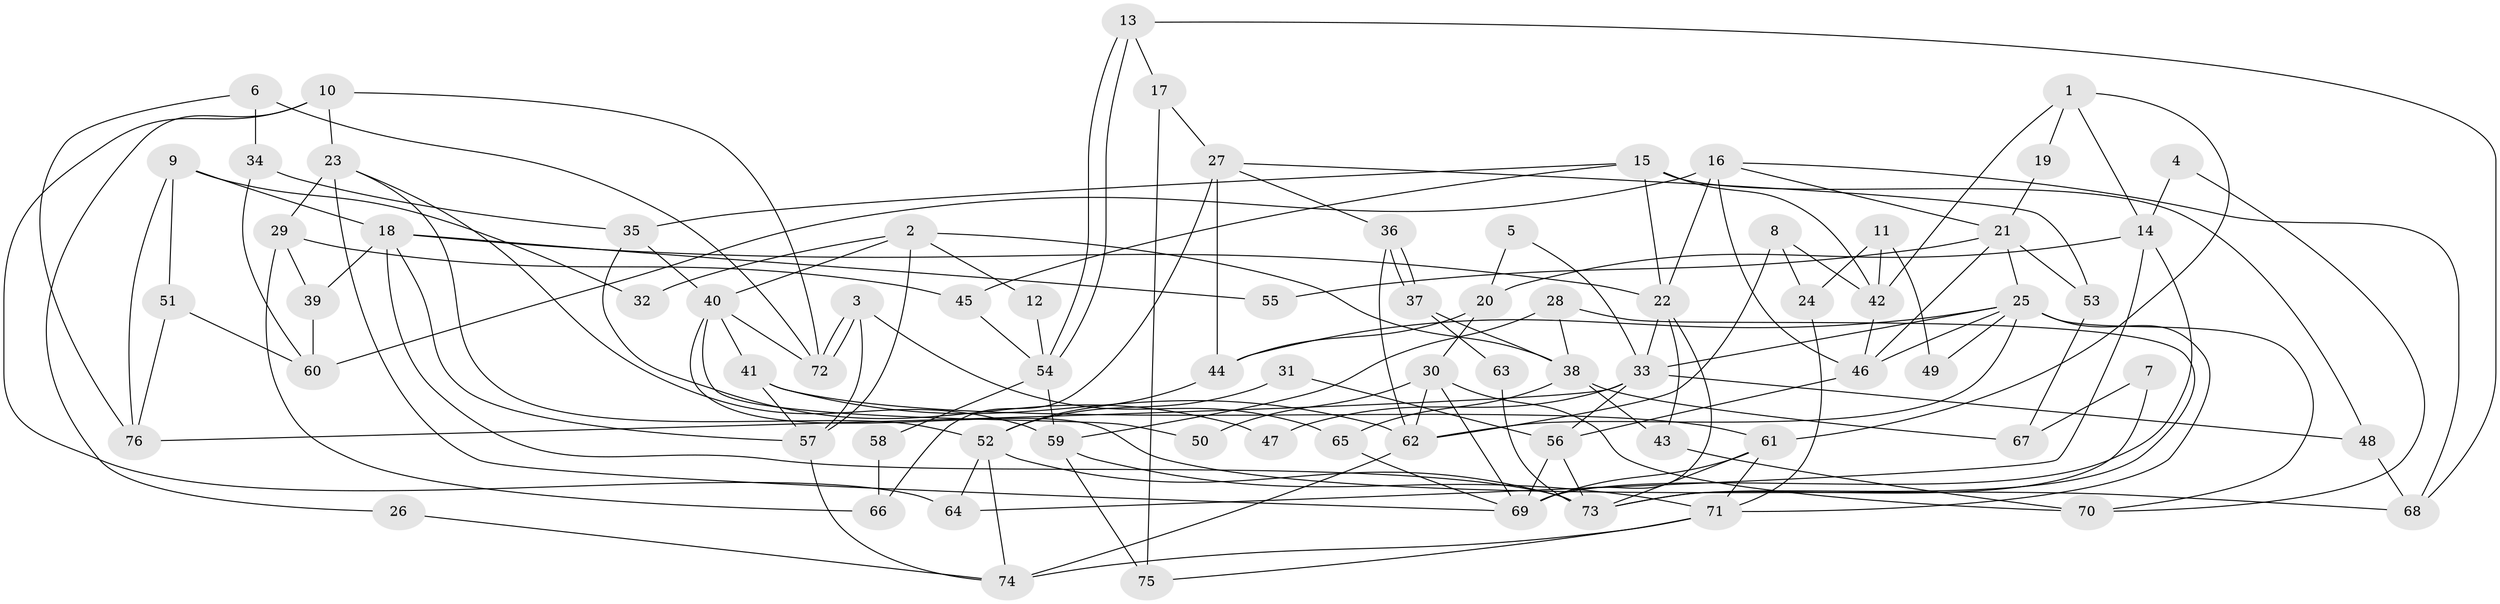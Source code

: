 // Generated by graph-tools (version 1.1) at 2025/15/03/09/25 04:15:04]
// undirected, 76 vertices, 152 edges
graph export_dot {
graph [start="1"]
  node [color=gray90,style=filled];
  1;
  2;
  3;
  4;
  5;
  6;
  7;
  8;
  9;
  10;
  11;
  12;
  13;
  14;
  15;
  16;
  17;
  18;
  19;
  20;
  21;
  22;
  23;
  24;
  25;
  26;
  27;
  28;
  29;
  30;
  31;
  32;
  33;
  34;
  35;
  36;
  37;
  38;
  39;
  40;
  41;
  42;
  43;
  44;
  45;
  46;
  47;
  48;
  49;
  50;
  51;
  52;
  53;
  54;
  55;
  56;
  57;
  58;
  59;
  60;
  61;
  62;
  63;
  64;
  65;
  66;
  67;
  68;
  69;
  70;
  71;
  72;
  73;
  74;
  75;
  76;
  1 -- 14;
  1 -- 42;
  1 -- 19;
  1 -- 61;
  2 -- 40;
  2 -- 57;
  2 -- 12;
  2 -- 32;
  2 -- 38;
  3 -- 65;
  3 -- 72;
  3 -- 72;
  3 -- 57;
  4 -- 14;
  4 -- 70;
  5 -- 20;
  5 -- 33;
  6 -- 34;
  6 -- 76;
  6 -- 72;
  7 -- 67;
  7 -- 73;
  8 -- 42;
  8 -- 62;
  8 -- 24;
  9 -- 76;
  9 -- 18;
  9 -- 32;
  9 -- 51;
  10 -- 23;
  10 -- 72;
  10 -- 26;
  10 -- 64;
  11 -- 42;
  11 -- 24;
  11 -- 49;
  12 -- 54;
  13 -- 54;
  13 -- 54;
  13 -- 68;
  13 -- 17;
  14 -- 64;
  14 -- 69;
  14 -- 20;
  15 -- 22;
  15 -- 48;
  15 -- 35;
  15 -- 42;
  15 -- 45;
  16 -- 21;
  16 -- 46;
  16 -- 22;
  16 -- 60;
  16 -- 68;
  17 -- 27;
  17 -- 75;
  18 -- 57;
  18 -- 22;
  18 -- 39;
  18 -- 55;
  18 -- 73;
  19 -- 21;
  20 -- 44;
  20 -- 30;
  21 -- 46;
  21 -- 25;
  21 -- 53;
  21 -- 55;
  22 -- 69;
  22 -- 33;
  22 -- 43;
  23 -- 59;
  23 -- 69;
  23 -- 29;
  23 -- 52;
  24 -- 71;
  25 -- 70;
  25 -- 62;
  25 -- 33;
  25 -- 44;
  25 -- 46;
  25 -- 49;
  25 -- 71;
  26 -- 74;
  27 -- 44;
  27 -- 36;
  27 -- 53;
  27 -- 66;
  28 -- 73;
  28 -- 59;
  28 -- 38;
  29 -- 45;
  29 -- 39;
  29 -- 66;
  30 -- 69;
  30 -- 50;
  30 -- 62;
  30 -- 70;
  31 -- 52;
  31 -- 56;
  33 -- 47;
  33 -- 48;
  33 -- 56;
  33 -- 76;
  34 -- 60;
  34 -- 35;
  35 -- 40;
  35 -- 47;
  36 -- 62;
  36 -- 37;
  36 -- 37;
  37 -- 38;
  37 -- 63;
  38 -- 43;
  38 -- 65;
  38 -- 67;
  39 -- 60;
  40 -- 72;
  40 -- 41;
  40 -- 50;
  40 -- 68;
  41 -- 57;
  41 -- 61;
  41 -- 62;
  42 -- 46;
  43 -- 70;
  44 -- 52;
  45 -- 54;
  46 -- 56;
  48 -- 68;
  51 -- 60;
  51 -- 76;
  52 -- 73;
  52 -- 64;
  52 -- 74;
  53 -- 67;
  54 -- 59;
  54 -- 58;
  56 -- 73;
  56 -- 69;
  57 -- 74;
  58 -- 66;
  59 -- 71;
  59 -- 75;
  61 -- 71;
  61 -- 69;
  61 -- 73;
  62 -- 74;
  63 -- 73;
  65 -- 69;
  71 -- 74;
  71 -- 75;
}
